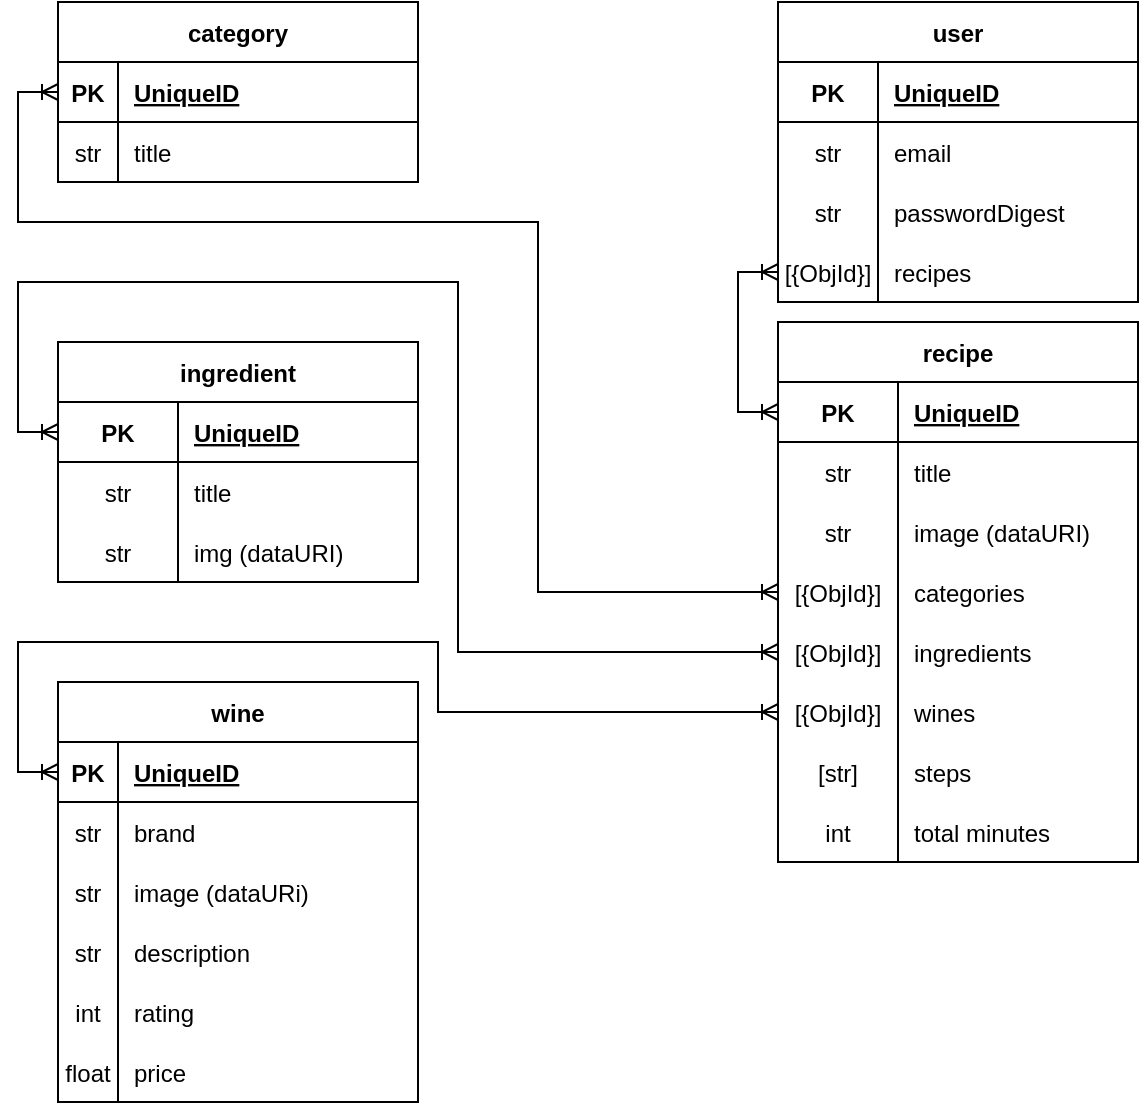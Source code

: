 <mxfile version="20.5.2" type="device"><diagram id="wr8ZIntM5lpjkV6Hv0vW" name="Page-1"><mxGraphModel dx="880" dy="843" grid="1" gridSize="10" guides="1" tooltips="1" connect="1" arrows="1" fold="1" page="1" pageScale="1" pageWidth="850" pageHeight="1100" math="0" shadow="0"><root><mxCell id="0"/><mxCell id="1" parent="0"/><mxCell id="hPkCHKxI0me_hprt65d_-114" value="" style="edgeStyle=orthogonalEdgeStyle;rounded=0;orthogonalLoop=1;jettySize=auto;html=1;startArrow=ERoneToMany;startFill=0;endArrow=ERoneToMany;endFill=0;exitX=0;exitY=0.5;exitDx=0;exitDy=0;entryX=0;entryY=0.5;entryDx=0;entryDy=0;" edge="1" parent="1" source="hPkCHKxI0me_hprt65d_-63" target="hPkCHKxI0me_hprt65d_-115"><mxGeometry relative="1" as="geometry"><Array as="points"><mxPoint x="20" y="85"/><mxPoint x="20" y="150"/><mxPoint x="280" y="150"/><mxPoint x="280" y="335"/></Array></mxGeometry></mxCell><mxCell id="hPkCHKxI0me_hprt65d_-62" value="category" style="shape=table;startSize=30;container=1;collapsible=1;childLayout=tableLayout;fixedRows=1;rowLines=0;fontStyle=1;align=center;resizeLast=1;" vertex="1" parent="1"><mxGeometry x="40" y="40" width="180" height="90" as="geometry"/></mxCell><mxCell id="hPkCHKxI0me_hprt65d_-63" value="" style="shape=tableRow;horizontal=0;startSize=0;swimlaneHead=0;swimlaneBody=0;fillColor=none;collapsible=0;dropTarget=0;points=[[0,0.5],[1,0.5]];portConstraint=eastwest;top=0;left=0;right=0;bottom=1;" vertex="1" parent="hPkCHKxI0me_hprt65d_-62"><mxGeometry y="30" width="180" height="30" as="geometry"/></mxCell><mxCell id="hPkCHKxI0me_hprt65d_-64" value="PK" style="shape=partialRectangle;connectable=0;fillColor=none;top=0;left=0;bottom=0;right=0;fontStyle=1;overflow=hidden;" vertex="1" parent="hPkCHKxI0me_hprt65d_-63"><mxGeometry width="30" height="30" as="geometry"><mxRectangle width="30" height="30" as="alternateBounds"/></mxGeometry></mxCell><mxCell id="hPkCHKxI0me_hprt65d_-65" value="UniqueID" style="shape=partialRectangle;connectable=0;fillColor=none;top=0;left=0;bottom=0;right=0;align=left;spacingLeft=6;fontStyle=5;overflow=hidden;" vertex="1" parent="hPkCHKxI0me_hprt65d_-63"><mxGeometry x="30" width="150" height="30" as="geometry"><mxRectangle width="150" height="30" as="alternateBounds"/></mxGeometry></mxCell><mxCell id="hPkCHKxI0me_hprt65d_-66" value="" style="shape=tableRow;horizontal=0;startSize=0;swimlaneHead=0;swimlaneBody=0;fillColor=none;collapsible=0;dropTarget=0;points=[[0,0.5],[1,0.5]];portConstraint=eastwest;top=0;left=0;right=0;bottom=0;" vertex="1" parent="hPkCHKxI0me_hprt65d_-62"><mxGeometry y="60" width="180" height="30" as="geometry"/></mxCell><mxCell id="hPkCHKxI0me_hprt65d_-67" value="str" style="shape=partialRectangle;connectable=0;fillColor=none;top=0;left=0;bottom=0;right=0;editable=1;overflow=hidden;" vertex="1" parent="hPkCHKxI0me_hprt65d_-66"><mxGeometry width="30" height="30" as="geometry"><mxRectangle width="30" height="30" as="alternateBounds"/></mxGeometry></mxCell><mxCell id="hPkCHKxI0me_hprt65d_-68" value="title" style="shape=partialRectangle;connectable=0;fillColor=none;top=0;left=0;bottom=0;right=0;align=left;spacingLeft=6;overflow=hidden;" vertex="1" parent="hPkCHKxI0me_hprt65d_-66"><mxGeometry x="30" width="150" height="30" as="geometry"><mxRectangle width="150" height="30" as="alternateBounds"/></mxGeometry></mxCell><mxCell id="hPkCHKxI0me_hprt65d_-107" value="recipe" style="shape=table;startSize=30;container=1;collapsible=1;childLayout=tableLayout;fixedRows=1;rowLines=0;fontStyle=1;align=center;resizeLast=1;" vertex="1" parent="1"><mxGeometry x="400" y="200" width="180" height="270" as="geometry"/></mxCell><mxCell id="hPkCHKxI0me_hprt65d_-108" value="" style="shape=tableRow;horizontal=0;startSize=0;swimlaneHead=0;swimlaneBody=0;fillColor=none;collapsible=0;dropTarget=0;points=[[0,0.5],[1,0.5]];portConstraint=eastwest;top=0;left=0;right=0;bottom=1;" vertex="1" parent="hPkCHKxI0me_hprt65d_-107"><mxGeometry y="30" width="180" height="30" as="geometry"/></mxCell><mxCell id="hPkCHKxI0me_hprt65d_-109" value="PK" style="shape=partialRectangle;connectable=0;fillColor=none;top=0;left=0;bottom=0;right=0;fontStyle=1;overflow=hidden;" vertex="1" parent="hPkCHKxI0me_hprt65d_-108"><mxGeometry width="60" height="30" as="geometry"><mxRectangle width="60" height="30" as="alternateBounds"/></mxGeometry></mxCell><mxCell id="hPkCHKxI0me_hprt65d_-110" value="UniqueID" style="shape=partialRectangle;connectable=0;fillColor=none;top=0;left=0;bottom=0;right=0;align=left;spacingLeft=6;fontStyle=5;overflow=hidden;" vertex="1" parent="hPkCHKxI0me_hprt65d_-108"><mxGeometry x="60" width="120" height="30" as="geometry"><mxRectangle width="120" height="30" as="alternateBounds"/></mxGeometry></mxCell><mxCell id="hPkCHKxI0me_hprt65d_-111" value="" style="shape=tableRow;horizontal=0;startSize=0;swimlaneHead=0;swimlaneBody=0;fillColor=none;collapsible=0;dropTarget=0;points=[[0,0.5],[1,0.5]];portConstraint=eastwest;top=0;left=0;right=0;bottom=0;" vertex="1" parent="hPkCHKxI0me_hprt65d_-107"><mxGeometry y="60" width="180" height="30" as="geometry"/></mxCell><mxCell id="hPkCHKxI0me_hprt65d_-112" value="str" style="shape=partialRectangle;connectable=0;fillColor=none;top=0;left=0;bottom=0;right=0;editable=1;overflow=hidden;" vertex="1" parent="hPkCHKxI0me_hprt65d_-111"><mxGeometry width="60" height="30" as="geometry"><mxRectangle width="60" height="30" as="alternateBounds"/></mxGeometry></mxCell><mxCell id="hPkCHKxI0me_hprt65d_-113" value="title" style="shape=partialRectangle;connectable=0;fillColor=none;top=0;left=0;bottom=0;right=0;align=left;spacingLeft=6;overflow=hidden;" vertex="1" parent="hPkCHKxI0me_hprt65d_-111"><mxGeometry x="60" width="120" height="30" as="geometry"><mxRectangle width="120" height="30" as="alternateBounds"/></mxGeometry></mxCell><mxCell id="hPkCHKxI0me_hprt65d_-187" value="" style="shape=tableRow;horizontal=0;startSize=0;swimlaneHead=0;swimlaneBody=0;fillColor=none;collapsible=0;dropTarget=0;points=[[0,0.5],[1,0.5]];portConstraint=eastwest;top=0;left=0;right=0;bottom=0;" vertex="1" parent="hPkCHKxI0me_hprt65d_-107"><mxGeometry y="90" width="180" height="30" as="geometry"/></mxCell><mxCell id="hPkCHKxI0me_hprt65d_-188" value="str" style="shape=partialRectangle;connectable=0;fillColor=none;top=0;left=0;bottom=0;right=0;fontStyle=0;overflow=hidden;" vertex="1" parent="hPkCHKxI0me_hprt65d_-187"><mxGeometry width="60" height="30" as="geometry"><mxRectangle width="60" height="30" as="alternateBounds"/></mxGeometry></mxCell><mxCell id="hPkCHKxI0me_hprt65d_-189" value="image (dataURI)" style="shape=partialRectangle;connectable=0;fillColor=none;top=0;left=0;bottom=0;right=0;align=left;spacingLeft=6;fontStyle=0;overflow=hidden;" vertex="1" parent="hPkCHKxI0me_hprt65d_-187"><mxGeometry x="60" width="120" height="30" as="geometry"><mxRectangle width="120" height="30" as="alternateBounds"/></mxGeometry></mxCell><mxCell id="hPkCHKxI0me_hprt65d_-115" value="" style="shape=tableRow;horizontal=0;startSize=0;swimlaneHead=0;swimlaneBody=0;fillColor=none;collapsible=0;dropTarget=0;points=[[0,0.5],[1,0.5]];portConstraint=eastwest;top=0;left=0;right=0;bottom=0;" vertex="1" parent="hPkCHKxI0me_hprt65d_-107"><mxGeometry y="120" width="180" height="30" as="geometry"/></mxCell><mxCell id="hPkCHKxI0me_hprt65d_-116" value="[{ObjId}]" style="shape=partialRectangle;connectable=0;fillColor=none;top=0;left=0;bottom=0;right=0;fontStyle=0;overflow=hidden;" vertex="1" parent="hPkCHKxI0me_hprt65d_-115"><mxGeometry width="60" height="30" as="geometry"><mxRectangle width="60" height="30" as="alternateBounds"/></mxGeometry></mxCell><mxCell id="hPkCHKxI0me_hprt65d_-117" value="categories" style="shape=partialRectangle;connectable=0;fillColor=none;top=0;left=0;bottom=0;right=0;align=left;spacingLeft=6;fontStyle=0;overflow=hidden;" vertex="1" parent="hPkCHKxI0me_hprt65d_-115"><mxGeometry x="60" width="120" height="30" as="geometry"><mxRectangle width="120" height="30" as="alternateBounds"/></mxGeometry></mxCell><mxCell id="hPkCHKxI0me_hprt65d_-118" value="" style="shape=tableRow;horizontal=0;startSize=0;swimlaneHead=0;swimlaneBody=0;fillColor=none;collapsible=0;dropTarget=0;points=[[0,0.5],[1,0.5]];portConstraint=eastwest;top=0;left=0;right=0;bottom=0;" vertex="1" parent="hPkCHKxI0me_hprt65d_-107"><mxGeometry y="150" width="180" height="30" as="geometry"/></mxCell><mxCell id="hPkCHKxI0me_hprt65d_-119" value="[{ObjId}]" style="shape=partialRectangle;connectable=0;fillColor=none;top=0;left=0;bottom=0;right=0;fontStyle=0;overflow=hidden;" vertex="1" parent="hPkCHKxI0me_hprt65d_-118"><mxGeometry width="60" height="30" as="geometry"><mxRectangle width="60" height="30" as="alternateBounds"/></mxGeometry></mxCell><mxCell id="hPkCHKxI0me_hprt65d_-120" value="ingredients" style="shape=partialRectangle;connectable=0;fillColor=none;top=0;left=0;bottom=0;right=0;align=left;spacingLeft=6;fontStyle=0;overflow=hidden;" vertex="1" parent="hPkCHKxI0me_hprt65d_-118"><mxGeometry x="60" width="120" height="30" as="geometry"><mxRectangle width="120" height="30" as="alternateBounds"/></mxGeometry></mxCell><mxCell id="hPkCHKxI0me_hprt65d_-157" value="" style="shape=tableRow;horizontal=0;startSize=0;swimlaneHead=0;swimlaneBody=0;fillColor=none;collapsible=0;dropTarget=0;points=[[0,0.5],[1,0.5]];portConstraint=eastwest;top=0;left=0;right=0;bottom=0;" vertex="1" parent="hPkCHKxI0me_hprt65d_-107"><mxGeometry y="180" width="180" height="30" as="geometry"/></mxCell><mxCell id="hPkCHKxI0me_hprt65d_-158" value="[{ObjId}]" style="shape=partialRectangle;connectable=0;fillColor=none;top=0;left=0;bottom=0;right=0;fontStyle=0;overflow=hidden;" vertex="1" parent="hPkCHKxI0me_hprt65d_-157"><mxGeometry width="60" height="30" as="geometry"><mxRectangle width="60" height="30" as="alternateBounds"/></mxGeometry></mxCell><mxCell id="hPkCHKxI0me_hprt65d_-159" value="wines" style="shape=partialRectangle;connectable=0;fillColor=none;top=0;left=0;bottom=0;right=0;align=left;spacingLeft=6;fontStyle=0;overflow=hidden;" vertex="1" parent="hPkCHKxI0me_hprt65d_-157"><mxGeometry x="60" width="120" height="30" as="geometry"><mxRectangle width="120" height="30" as="alternateBounds"/></mxGeometry></mxCell><mxCell id="hPkCHKxI0me_hprt65d_-135" value="" style="shape=tableRow;horizontal=0;startSize=0;swimlaneHead=0;swimlaneBody=0;fillColor=none;collapsible=0;dropTarget=0;points=[[0,0.5],[1,0.5]];portConstraint=eastwest;top=0;left=0;right=0;bottom=0;" vertex="1" parent="hPkCHKxI0me_hprt65d_-107"><mxGeometry y="210" width="180" height="30" as="geometry"/></mxCell><mxCell id="hPkCHKxI0me_hprt65d_-136" value="[str]" style="shape=partialRectangle;connectable=0;fillColor=none;top=0;left=0;bottom=0;right=0;fontStyle=0;overflow=hidden;" vertex="1" parent="hPkCHKxI0me_hprt65d_-135"><mxGeometry width="60" height="30" as="geometry"><mxRectangle width="60" height="30" as="alternateBounds"/></mxGeometry></mxCell><mxCell id="hPkCHKxI0me_hprt65d_-137" value="steps" style="shape=partialRectangle;connectable=0;fillColor=none;top=0;left=0;bottom=0;right=0;align=left;spacingLeft=6;fontStyle=0;overflow=hidden;" vertex="1" parent="hPkCHKxI0me_hprt65d_-135"><mxGeometry x="60" width="120" height="30" as="geometry"><mxRectangle width="120" height="30" as="alternateBounds"/></mxGeometry></mxCell><mxCell id="hPkCHKxI0me_hprt65d_-181" value="" style="shape=tableRow;horizontal=0;startSize=0;swimlaneHead=0;swimlaneBody=0;fillColor=none;collapsible=0;dropTarget=0;points=[[0,0.5],[1,0.5]];portConstraint=eastwest;top=0;left=0;right=0;bottom=0;" vertex="1" parent="hPkCHKxI0me_hprt65d_-107"><mxGeometry y="240" width="180" height="30" as="geometry"/></mxCell><mxCell id="hPkCHKxI0me_hprt65d_-182" value="int" style="shape=partialRectangle;connectable=0;fillColor=none;top=0;left=0;bottom=0;right=0;fontStyle=0;overflow=hidden;" vertex="1" parent="hPkCHKxI0me_hprt65d_-181"><mxGeometry width="60" height="30" as="geometry"><mxRectangle width="60" height="30" as="alternateBounds"/></mxGeometry></mxCell><mxCell id="hPkCHKxI0me_hprt65d_-183" value="total minutes" style="shape=partialRectangle;connectable=0;fillColor=none;top=0;left=0;bottom=0;right=0;align=left;spacingLeft=6;fontStyle=0;overflow=hidden;" vertex="1" parent="hPkCHKxI0me_hprt65d_-181"><mxGeometry x="60" width="120" height="30" as="geometry"><mxRectangle width="120" height="30" as="alternateBounds"/></mxGeometry></mxCell><mxCell id="hPkCHKxI0me_hprt65d_-121" value="ingredient" style="shape=table;startSize=30;container=1;collapsible=1;childLayout=tableLayout;fixedRows=1;rowLines=0;fontStyle=1;align=center;resizeLast=1;" vertex="1" parent="1"><mxGeometry x="40" y="210" width="180" height="120" as="geometry"/></mxCell><mxCell id="hPkCHKxI0me_hprt65d_-122" value="" style="shape=tableRow;horizontal=0;startSize=0;swimlaneHead=0;swimlaneBody=0;fillColor=none;collapsible=0;dropTarget=0;points=[[0,0.5],[1,0.5]];portConstraint=eastwest;top=0;left=0;right=0;bottom=1;" vertex="1" parent="hPkCHKxI0me_hprt65d_-121"><mxGeometry y="30" width="180" height="30" as="geometry"/></mxCell><mxCell id="hPkCHKxI0me_hprt65d_-123" value="PK" style="shape=partialRectangle;connectable=0;fillColor=none;top=0;left=0;bottom=0;right=0;fontStyle=1;overflow=hidden;" vertex="1" parent="hPkCHKxI0me_hprt65d_-122"><mxGeometry width="60" height="30" as="geometry"><mxRectangle width="60" height="30" as="alternateBounds"/></mxGeometry></mxCell><mxCell id="hPkCHKxI0me_hprt65d_-124" value="UniqueID" style="shape=partialRectangle;connectable=0;fillColor=none;top=0;left=0;bottom=0;right=0;align=left;spacingLeft=6;fontStyle=5;overflow=hidden;" vertex="1" parent="hPkCHKxI0me_hprt65d_-122"><mxGeometry x="60" width="120" height="30" as="geometry"><mxRectangle width="120" height="30" as="alternateBounds"/></mxGeometry></mxCell><mxCell id="hPkCHKxI0me_hprt65d_-125" value="" style="shape=tableRow;horizontal=0;startSize=0;swimlaneHead=0;swimlaneBody=0;fillColor=none;collapsible=0;dropTarget=0;points=[[0,0.5],[1,0.5]];portConstraint=eastwest;top=0;left=0;right=0;bottom=0;" vertex="1" parent="hPkCHKxI0me_hprt65d_-121"><mxGeometry y="60" width="180" height="30" as="geometry"/></mxCell><mxCell id="hPkCHKxI0me_hprt65d_-126" value="str" style="shape=partialRectangle;connectable=0;fillColor=none;top=0;left=0;bottom=0;right=0;editable=1;overflow=hidden;" vertex="1" parent="hPkCHKxI0me_hprt65d_-125"><mxGeometry width="60" height="30" as="geometry"><mxRectangle width="60" height="30" as="alternateBounds"/></mxGeometry></mxCell><mxCell id="hPkCHKxI0me_hprt65d_-127" value="title" style="shape=partialRectangle;connectable=0;fillColor=none;top=0;left=0;bottom=0;right=0;align=left;spacingLeft=6;overflow=hidden;" vertex="1" parent="hPkCHKxI0me_hprt65d_-125"><mxGeometry x="60" width="120" height="30" as="geometry"><mxRectangle width="120" height="30" as="alternateBounds"/></mxGeometry></mxCell><mxCell id="hPkCHKxI0me_hprt65d_-184" value="" style="shape=tableRow;horizontal=0;startSize=0;swimlaneHead=0;swimlaneBody=0;fillColor=none;collapsible=0;dropTarget=0;points=[[0,0.5],[1,0.5]];portConstraint=eastwest;top=0;left=0;right=0;bottom=0;" vertex="1" parent="hPkCHKxI0me_hprt65d_-121"><mxGeometry y="90" width="180" height="30" as="geometry"/></mxCell><mxCell id="hPkCHKxI0me_hprt65d_-185" value="str" style="shape=partialRectangle;connectable=0;fillColor=none;top=0;left=0;bottom=0;right=0;fontStyle=0;overflow=hidden;" vertex="1" parent="hPkCHKxI0me_hprt65d_-184"><mxGeometry width="60" height="30" as="geometry"><mxRectangle width="60" height="30" as="alternateBounds"/></mxGeometry></mxCell><mxCell id="hPkCHKxI0me_hprt65d_-186" value="img (dataURI)" style="shape=partialRectangle;connectable=0;fillColor=none;top=0;left=0;bottom=0;right=0;align=left;spacingLeft=6;fontStyle=0;overflow=hidden;" vertex="1" parent="hPkCHKxI0me_hprt65d_-184"><mxGeometry x="60" width="120" height="30" as="geometry"><mxRectangle width="120" height="30" as="alternateBounds"/></mxGeometry></mxCell><mxCell id="hPkCHKxI0me_hprt65d_-138" value="wine" style="shape=table;startSize=30;container=1;collapsible=1;childLayout=tableLayout;fixedRows=1;rowLines=0;fontStyle=1;align=center;resizeLast=1;" vertex="1" parent="1"><mxGeometry x="40" y="380" width="180" height="210" as="geometry"/></mxCell><mxCell id="hPkCHKxI0me_hprt65d_-139" value="" style="shape=tableRow;horizontal=0;startSize=0;swimlaneHead=0;swimlaneBody=0;fillColor=none;collapsible=0;dropTarget=0;points=[[0,0.5],[1,0.5]];portConstraint=eastwest;top=0;left=0;right=0;bottom=1;" vertex="1" parent="hPkCHKxI0me_hprt65d_-138"><mxGeometry y="30" width="180" height="30" as="geometry"/></mxCell><mxCell id="hPkCHKxI0me_hprt65d_-140" value="PK" style="shape=partialRectangle;connectable=0;fillColor=none;top=0;left=0;bottom=0;right=0;fontStyle=1;overflow=hidden;" vertex="1" parent="hPkCHKxI0me_hprt65d_-139"><mxGeometry width="30" height="30" as="geometry"><mxRectangle width="30" height="30" as="alternateBounds"/></mxGeometry></mxCell><mxCell id="hPkCHKxI0me_hprt65d_-141" value="UniqueID" style="shape=partialRectangle;connectable=0;fillColor=none;top=0;left=0;bottom=0;right=0;align=left;spacingLeft=6;fontStyle=5;overflow=hidden;" vertex="1" parent="hPkCHKxI0me_hprt65d_-139"><mxGeometry x="30" width="150" height="30" as="geometry"><mxRectangle width="150" height="30" as="alternateBounds"/></mxGeometry></mxCell><mxCell id="hPkCHKxI0me_hprt65d_-142" value="" style="shape=tableRow;horizontal=0;startSize=0;swimlaneHead=0;swimlaneBody=0;fillColor=none;collapsible=0;dropTarget=0;points=[[0,0.5],[1,0.5]];portConstraint=eastwest;top=0;left=0;right=0;bottom=0;" vertex="1" parent="hPkCHKxI0me_hprt65d_-138"><mxGeometry y="60" width="180" height="30" as="geometry"/></mxCell><mxCell id="hPkCHKxI0me_hprt65d_-143" value="str" style="shape=partialRectangle;connectable=0;fillColor=none;top=0;left=0;bottom=0;right=0;editable=1;overflow=hidden;" vertex="1" parent="hPkCHKxI0me_hprt65d_-142"><mxGeometry width="30" height="30" as="geometry"><mxRectangle width="30" height="30" as="alternateBounds"/></mxGeometry></mxCell><mxCell id="hPkCHKxI0me_hprt65d_-144" value="brand" style="shape=partialRectangle;connectable=0;fillColor=none;top=0;left=0;bottom=0;right=0;align=left;spacingLeft=6;overflow=hidden;" vertex="1" parent="hPkCHKxI0me_hprt65d_-142"><mxGeometry x="30" width="150" height="30" as="geometry"><mxRectangle width="150" height="30" as="alternateBounds"/></mxGeometry></mxCell><mxCell id="hPkCHKxI0me_hprt65d_-145" value="" style="shape=tableRow;horizontal=0;startSize=0;swimlaneHead=0;swimlaneBody=0;fillColor=none;collapsible=0;dropTarget=0;points=[[0,0.5],[1,0.5]];portConstraint=eastwest;top=0;left=0;right=0;bottom=0;" vertex="1" parent="hPkCHKxI0me_hprt65d_-138"><mxGeometry y="90" width="180" height="30" as="geometry"/></mxCell><mxCell id="hPkCHKxI0me_hprt65d_-146" value="str" style="shape=partialRectangle;connectable=0;fillColor=none;top=0;left=0;bottom=0;right=0;editable=1;overflow=hidden;" vertex="1" parent="hPkCHKxI0me_hprt65d_-145"><mxGeometry width="30" height="30" as="geometry"><mxRectangle width="30" height="30" as="alternateBounds"/></mxGeometry></mxCell><mxCell id="hPkCHKxI0me_hprt65d_-147" value="image (dataURi)" style="shape=partialRectangle;connectable=0;fillColor=none;top=0;left=0;bottom=0;right=0;align=left;spacingLeft=6;overflow=hidden;" vertex="1" parent="hPkCHKxI0me_hprt65d_-145"><mxGeometry x="30" width="150" height="30" as="geometry"><mxRectangle width="150" height="30" as="alternateBounds"/></mxGeometry></mxCell><mxCell id="hPkCHKxI0me_hprt65d_-148" value="" style="shape=tableRow;horizontal=0;startSize=0;swimlaneHead=0;swimlaneBody=0;fillColor=none;collapsible=0;dropTarget=0;points=[[0,0.5],[1,0.5]];portConstraint=eastwest;top=0;left=0;right=0;bottom=0;" vertex="1" parent="hPkCHKxI0me_hprt65d_-138"><mxGeometry y="120" width="180" height="30" as="geometry"/></mxCell><mxCell id="hPkCHKxI0me_hprt65d_-149" value="str" style="shape=partialRectangle;connectable=0;fillColor=none;top=0;left=0;bottom=0;right=0;editable=1;overflow=hidden;" vertex="1" parent="hPkCHKxI0me_hprt65d_-148"><mxGeometry width="30" height="30" as="geometry"><mxRectangle width="30" height="30" as="alternateBounds"/></mxGeometry></mxCell><mxCell id="hPkCHKxI0me_hprt65d_-150" value="description" style="shape=partialRectangle;connectable=0;fillColor=none;top=0;left=0;bottom=0;right=0;align=left;spacingLeft=6;overflow=hidden;" vertex="1" parent="hPkCHKxI0me_hprt65d_-148"><mxGeometry x="30" width="150" height="30" as="geometry"><mxRectangle width="150" height="30" as="alternateBounds"/></mxGeometry></mxCell><mxCell id="hPkCHKxI0me_hprt65d_-151" value="" style="shape=tableRow;horizontal=0;startSize=0;swimlaneHead=0;swimlaneBody=0;fillColor=none;collapsible=0;dropTarget=0;points=[[0,0.5],[1,0.5]];portConstraint=eastwest;top=0;left=0;right=0;bottom=0;" vertex="1" parent="hPkCHKxI0me_hprt65d_-138"><mxGeometry y="150" width="180" height="30" as="geometry"/></mxCell><mxCell id="hPkCHKxI0me_hprt65d_-152" value="int" style="shape=partialRectangle;connectable=0;fillColor=none;top=0;left=0;bottom=0;right=0;fontStyle=0;overflow=hidden;" vertex="1" parent="hPkCHKxI0me_hprt65d_-151"><mxGeometry width="30" height="30" as="geometry"><mxRectangle width="30" height="30" as="alternateBounds"/></mxGeometry></mxCell><mxCell id="hPkCHKxI0me_hprt65d_-153" value="rating" style="shape=partialRectangle;connectable=0;fillColor=none;top=0;left=0;bottom=0;right=0;align=left;spacingLeft=6;fontStyle=0;overflow=hidden;" vertex="1" parent="hPkCHKxI0me_hprt65d_-151"><mxGeometry x="30" width="150" height="30" as="geometry"><mxRectangle width="150" height="30" as="alternateBounds"/></mxGeometry></mxCell><mxCell id="hPkCHKxI0me_hprt65d_-154" value="" style="shape=tableRow;horizontal=0;startSize=0;swimlaneHead=0;swimlaneBody=0;fillColor=none;collapsible=0;dropTarget=0;points=[[0,0.5],[1,0.5]];portConstraint=eastwest;top=0;left=0;right=0;bottom=0;" vertex="1" parent="hPkCHKxI0me_hprt65d_-138"><mxGeometry y="180" width="180" height="30" as="geometry"/></mxCell><mxCell id="hPkCHKxI0me_hprt65d_-155" value="float" style="shape=partialRectangle;connectable=0;fillColor=none;top=0;left=0;bottom=0;right=0;fontStyle=0;overflow=hidden;" vertex="1" parent="hPkCHKxI0me_hprt65d_-154"><mxGeometry width="30" height="30" as="geometry"><mxRectangle width="30" height="30" as="alternateBounds"/></mxGeometry></mxCell><mxCell id="hPkCHKxI0me_hprt65d_-156" value="price" style="shape=partialRectangle;connectable=0;fillColor=none;top=0;left=0;bottom=0;right=0;align=left;spacingLeft=6;fontStyle=0;overflow=hidden;" vertex="1" parent="hPkCHKxI0me_hprt65d_-154"><mxGeometry x="30" width="150" height="30" as="geometry"><mxRectangle width="150" height="30" as="alternateBounds"/></mxGeometry></mxCell><mxCell id="hPkCHKxI0me_hprt65d_-160" style="edgeStyle=orthogonalEdgeStyle;rounded=0;orthogonalLoop=1;jettySize=auto;html=1;exitX=0;exitY=0.5;exitDx=0;exitDy=0;entryX=0;entryY=0.5;entryDx=0;entryDy=0;startArrow=ERoneToMany;startFill=0;endArrow=ERoneToMany;endFill=0;" edge="1" parent="1" source="hPkCHKxI0me_hprt65d_-122" target="hPkCHKxI0me_hprt65d_-118"><mxGeometry relative="1" as="geometry"><Array as="points"><mxPoint x="20" y="255"/><mxPoint x="20" y="180"/><mxPoint x="240" y="180"/><mxPoint x="240" y="365"/></Array></mxGeometry></mxCell><mxCell id="hPkCHKxI0me_hprt65d_-163" value="user" style="shape=table;startSize=30;container=1;collapsible=1;childLayout=tableLayout;fixedRows=1;rowLines=0;fontStyle=1;align=center;resizeLast=1;" vertex="1" parent="1"><mxGeometry x="400" y="40" width="180" height="150" as="geometry"/></mxCell><mxCell id="hPkCHKxI0me_hprt65d_-164" value="" style="shape=tableRow;horizontal=0;startSize=0;swimlaneHead=0;swimlaneBody=0;fillColor=none;collapsible=0;dropTarget=0;points=[[0,0.5],[1,0.5]];portConstraint=eastwest;top=0;left=0;right=0;bottom=1;" vertex="1" parent="hPkCHKxI0me_hprt65d_-163"><mxGeometry y="30" width="180" height="30" as="geometry"/></mxCell><mxCell id="hPkCHKxI0me_hprt65d_-165" value="PK" style="shape=partialRectangle;connectable=0;fillColor=none;top=0;left=0;bottom=0;right=0;fontStyle=1;overflow=hidden;" vertex="1" parent="hPkCHKxI0me_hprt65d_-164"><mxGeometry width="50" height="30" as="geometry"><mxRectangle width="50" height="30" as="alternateBounds"/></mxGeometry></mxCell><mxCell id="hPkCHKxI0me_hprt65d_-166" value="UniqueID" style="shape=partialRectangle;connectable=0;fillColor=none;top=0;left=0;bottom=0;right=0;align=left;spacingLeft=6;fontStyle=5;overflow=hidden;" vertex="1" parent="hPkCHKxI0me_hprt65d_-164"><mxGeometry x="50" width="130" height="30" as="geometry"><mxRectangle width="130" height="30" as="alternateBounds"/></mxGeometry></mxCell><mxCell id="hPkCHKxI0me_hprt65d_-167" value="" style="shape=tableRow;horizontal=0;startSize=0;swimlaneHead=0;swimlaneBody=0;fillColor=none;collapsible=0;dropTarget=0;points=[[0,0.5],[1,0.5]];portConstraint=eastwest;top=0;left=0;right=0;bottom=0;" vertex="1" parent="hPkCHKxI0me_hprt65d_-163"><mxGeometry y="60" width="180" height="30" as="geometry"/></mxCell><mxCell id="hPkCHKxI0me_hprt65d_-168" value="str" style="shape=partialRectangle;connectable=0;fillColor=none;top=0;left=0;bottom=0;right=0;editable=1;overflow=hidden;" vertex="1" parent="hPkCHKxI0me_hprt65d_-167"><mxGeometry width="50" height="30" as="geometry"><mxRectangle width="50" height="30" as="alternateBounds"/></mxGeometry></mxCell><mxCell id="hPkCHKxI0me_hprt65d_-169" value="email" style="shape=partialRectangle;connectable=0;fillColor=none;top=0;left=0;bottom=0;right=0;align=left;spacingLeft=6;overflow=hidden;" vertex="1" parent="hPkCHKxI0me_hprt65d_-167"><mxGeometry x="50" width="130" height="30" as="geometry"><mxRectangle width="130" height="30" as="alternateBounds"/></mxGeometry></mxCell><mxCell id="hPkCHKxI0me_hprt65d_-170" value="" style="shape=tableRow;horizontal=0;startSize=0;swimlaneHead=0;swimlaneBody=0;fillColor=none;collapsible=0;dropTarget=0;points=[[0,0.5],[1,0.5]];portConstraint=eastwest;top=0;left=0;right=0;bottom=0;" vertex="1" parent="hPkCHKxI0me_hprt65d_-163"><mxGeometry y="90" width="180" height="30" as="geometry"/></mxCell><mxCell id="hPkCHKxI0me_hprt65d_-171" value="str" style="shape=partialRectangle;connectable=0;fillColor=none;top=0;left=0;bottom=0;right=0;editable=1;overflow=hidden;" vertex="1" parent="hPkCHKxI0me_hprt65d_-170"><mxGeometry width="50" height="30" as="geometry"><mxRectangle width="50" height="30" as="alternateBounds"/></mxGeometry></mxCell><mxCell id="hPkCHKxI0me_hprt65d_-172" value="passwordDigest" style="shape=partialRectangle;connectable=0;fillColor=none;top=0;left=0;bottom=0;right=0;align=left;spacingLeft=6;overflow=hidden;" vertex="1" parent="hPkCHKxI0me_hprt65d_-170"><mxGeometry x="50" width="130" height="30" as="geometry"><mxRectangle width="130" height="30" as="alternateBounds"/></mxGeometry></mxCell><mxCell id="hPkCHKxI0me_hprt65d_-173" value="" style="shape=tableRow;horizontal=0;startSize=0;swimlaneHead=0;swimlaneBody=0;fillColor=none;collapsible=0;dropTarget=0;points=[[0,0.5],[1,0.5]];portConstraint=eastwest;top=0;left=0;right=0;bottom=0;" vertex="1" parent="hPkCHKxI0me_hprt65d_-163"><mxGeometry y="120" width="180" height="30" as="geometry"/></mxCell><mxCell id="hPkCHKxI0me_hprt65d_-174" value="[{ObjId}]" style="shape=partialRectangle;connectable=0;fillColor=none;top=0;left=0;bottom=0;right=0;editable=1;overflow=hidden;" vertex="1" parent="hPkCHKxI0me_hprt65d_-173"><mxGeometry width="50" height="30" as="geometry"><mxRectangle width="50" height="30" as="alternateBounds"/></mxGeometry></mxCell><mxCell id="hPkCHKxI0me_hprt65d_-175" value="recipes" style="shape=partialRectangle;connectable=0;fillColor=none;top=0;left=0;bottom=0;right=0;align=left;spacingLeft=6;overflow=hidden;" vertex="1" parent="hPkCHKxI0me_hprt65d_-173"><mxGeometry x="50" width="130" height="30" as="geometry"><mxRectangle width="130" height="30" as="alternateBounds"/></mxGeometry></mxCell><mxCell id="hPkCHKxI0me_hprt65d_-176" style="edgeStyle=orthogonalEdgeStyle;rounded=0;orthogonalLoop=1;jettySize=auto;html=1;exitX=0;exitY=0.5;exitDx=0;exitDy=0;startArrow=ERoneToMany;startFill=0;endArrow=ERoneToMany;endFill=0;" edge="1" parent="1" source="hPkCHKxI0me_hprt65d_-108" target="hPkCHKxI0me_hprt65d_-173"><mxGeometry relative="1" as="geometry"><Array as="points"><mxPoint x="380" y="245"/><mxPoint x="380" y="175"/></Array></mxGeometry></mxCell><mxCell id="hPkCHKxI0me_hprt65d_-193" style="edgeStyle=orthogonalEdgeStyle;rounded=0;orthogonalLoop=1;jettySize=auto;html=1;exitX=0;exitY=0.5;exitDx=0;exitDy=0;entryX=0;entryY=0.5;entryDx=0;entryDy=0;startArrow=ERoneToMany;startFill=0;endArrow=ERoneToMany;endFill=0;" edge="1" parent="1" source="hPkCHKxI0me_hprt65d_-139" target="hPkCHKxI0me_hprt65d_-157"><mxGeometry relative="1" as="geometry"><Array as="points"><mxPoint x="20" y="425"/><mxPoint x="20" y="360"/><mxPoint x="230" y="360"/><mxPoint x="230" y="395"/></Array></mxGeometry></mxCell></root></mxGraphModel></diagram></mxfile>